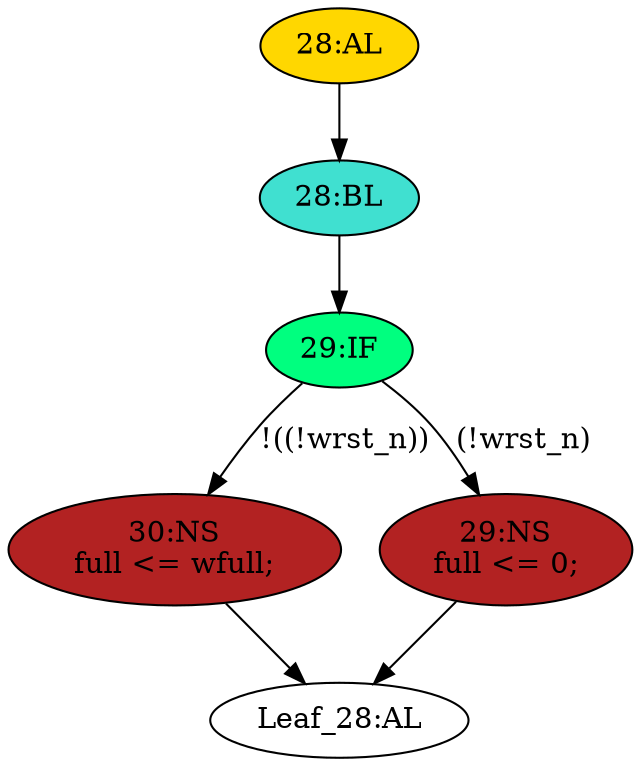 strict digraph "" {
	node [label="\N"];
	"29:IF"	 [ast="<pyverilog.vparser.ast.IfStatement object at 0x7f06fec91310>",
		fillcolor=springgreen,
		label="29:IF",
		statements="[]",
		style=filled,
		typ=IfStatement];
	"30:NS"	 [ast="<pyverilog.vparser.ast.NonblockingSubstitution object at 0x7f06fec912d0>",
		fillcolor=firebrick,
		label="30:NS
full <= wfull;",
		statements="[<pyverilog.vparser.ast.NonblockingSubstitution object at 0x7f06fec912d0>]",
		style=filled,
		typ=NonblockingSubstitution];
	"29:IF" -> "30:NS"	 [cond="['wrst_n']",
		label="!((!wrst_n))",
		lineno=29];
	"29:NS"	 [ast="<pyverilog.vparser.ast.NonblockingSubstitution object at 0x7f06fec91f90>",
		fillcolor=firebrick,
		label="29:NS
full <= 0;",
		statements="[<pyverilog.vparser.ast.NonblockingSubstitution object at 0x7f06fec91f90>]",
		style=filled,
		typ=NonblockingSubstitution];
	"29:IF" -> "29:NS"	 [cond="['wrst_n']",
		label="(!wrst_n)",
		lineno=29];
	"Leaf_28:AL"	 [def_var="['full']",
		label="Leaf_28:AL"];
	"30:NS" -> "Leaf_28:AL"	 [cond="[]",
		lineno=None];
	"29:NS" -> "Leaf_28:AL"	 [cond="[]",
		lineno=None];
	"28:AL"	 [ast="<pyverilog.vparser.ast.Always object at 0x7f06fec951d0>",
		clk_sens=True,
		fillcolor=gold,
		label="28:AL",
		sens="['wclk', 'wrst_n']",
		statements="[]",
		style=filled,
		typ=Always,
		use_var="['wfull', 'wrst_n']"];
	"28:BL"	 [ast="<pyverilog.vparser.ast.Block object at 0x7f06fec95350>",
		fillcolor=turquoise,
		label="28:BL",
		statements="[]",
		style=filled,
		typ=Block];
	"28:AL" -> "28:BL"	 [cond="[]",
		lineno=None];
	"28:BL" -> "29:IF"	 [cond="[]",
		lineno=None];
}
